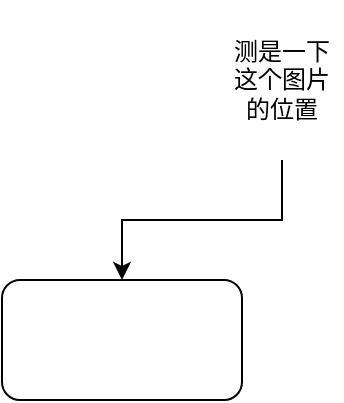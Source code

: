 <mxfile version="20.8.13" type="github">
  <diagram name="第 1 页" id="vms03N40nI97SiCc2sw9">
    <mxGraphModel dx="1434" dy="756" grid="1" gridSize="10" guides="1" tooltips="1" connect="1" arrows="1" fold="1" page="1" pageScale="1" pageWidth="827" pageHeight="1169" math="0" shadow="0">
      <root>
        <mxCell id="0" />
        <mxCell id="1" parent="0" />
        <mxCell id="lKhqHSPG9kwQXZgT3_pG-1" style="edgeStyle=orthogonalEdgeStyle;rounded=0;orthogonalLoop=1;jettySize=auto;html=1;" edge="1" parent="1" source="LiLVQ7HcKq-_tg0h5GDo-1" target="LiLVQ7HcKq-_tg0h5GDo-2">
          <mxGeometry relative="1" as="geometry" />
        </mxCell>
        <mxCell id="LiLVQ7HcKq-_tg0h5GDo-1" value="测是一下这个图片的位置" style="text;html=1;strokeColor=none;fillColor=none;align=center;verticalAlign=middle;whiteSpace=wrap;rounded=0;" parent="1" vertex="1">
          <mxGeometry x="360" y="200" width="60" height="80" as="geometry" />
        </mxCell>
        <mxCell id="LiLVQ7HcKq-_tg0h5GDo-2" value="" style="rounded=1;whiteSpace=wrap;html=1;" parent="1" vertex="1">
          <mxGeometry x="250" y="340" width="120" height="60" as="geometry" />
        </mxCell>
      </root>
    </mxGraphModel>
  </diagram>
</mxfile>
